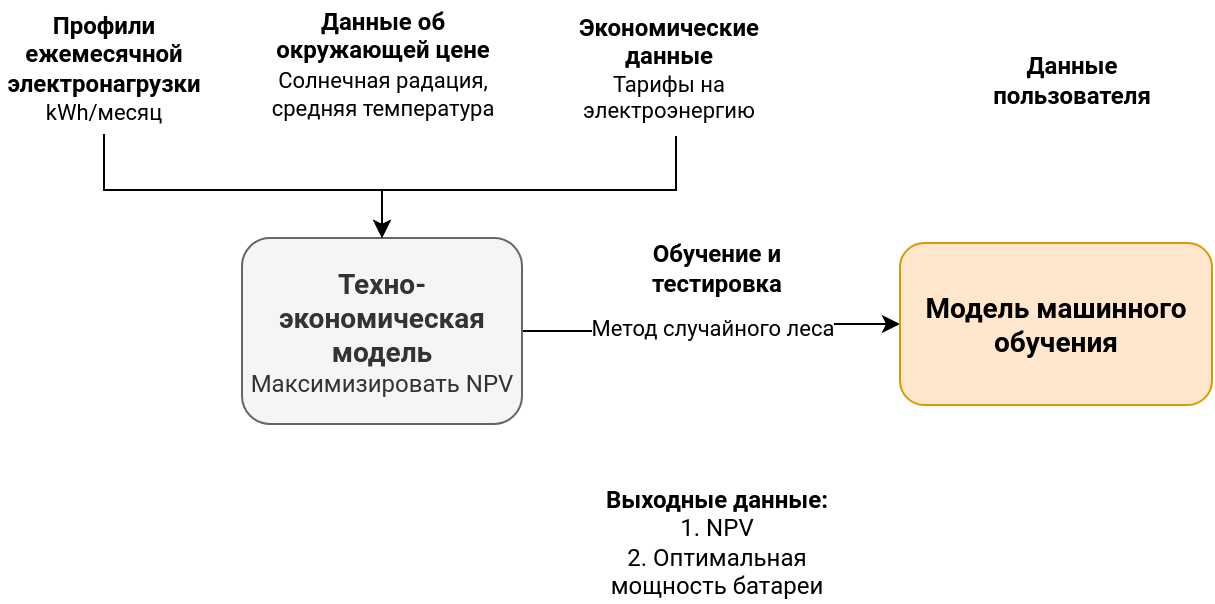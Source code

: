<mxfile version="24.2.1" type="github">
  <diagram name="Страница — 1" id="bUhI-S3JzoWvQIC03vQt">
    <mxGraphModel dx="875" dy="479" grid="0" gridSize="10" guides="1" tooltips="1" connect="1" arrows="1" fold="1" page="1" pageScale="1" pageWidth="827" pageHeight="1169" background="none" math="0" shadow="0">
      <root>
        <mxCell id="0" />
        <mxCell id="1" parent="0" />
        <mxCell id="RO9LB5Rkg9tVt4dNuRQN-10" value="Метод случайного леса" style="edgeStyle=orthogonalEdgeStyle;rounded=0;orthogonalLoop=1;jettySize=auto;html=1;fontFamily=Roboto;fontSource=https%3A%2F%2Ffonts.googleapis.com%2Fcss%3Ffamily%3DRoboto;" edge="1" parent="1" source="RO9LB5Rkg9tVt4dNuRQN-2" target="RO9LB5Rkg9tVt4dNuRQN-3">
          <mxGeometry relative="1" as="geometry" />
        </mxCell>
        <mxCell id="RO9LB5Rkg9tVt4dNuRQN-2" value="&lt;font size=&quot;1&quot;&gt;&lt;b style=&quot;font-size: 14px;&quot;&gt;Техно-экономическая модель&lt;/b&gt;&lt;/font&gt;&lt;div&gt;&lt;font&gt;Максимизировать NPV&lt;/font&gt;&lt;/div&gt;" style="rounded=1;whiteSpace=wrap;html=1;fontFamily=Roboto;fillColor=#f5f5f5;fontColor=#333333;strokeColor=#666666;fontSource=https%3A%2F%2Ffonts.googleapis.com%2Fcss%3Ffamily%3DRoboto;" vertex="1" parent="1">
          <mxGeometry x="187" y="293" width="140" height="93" as="geometry" />
        </mxCell>
        <mxCell id="RO9LB5Rkg9tVt4dNuRQN-3" value="&lt;b&gt;&lt;font style=&quot;font-size: 14px;&quot;&gt;Модель машинного обучения&lt;/font&gt;&lt;/b&gt;" style="rounded=1;whiteSpace=wrap;html=1;fontFamily=Roboto;fillColor=#ffe6cc;strokeColor=#d79b00;fontSource=https%3A%2F%2Ffonts.googleapis.com%2Fcss%3Ffamily%3DRoboto;" vertex="1" parent="1">
          <mxGeometry x="516" y="295.5" width="156" height="81" as="geometry" />
        </mxCell>
        <mxCell id="RO9LB5Rkg9tVt4dNuRQN-6" value="&lt;b&gt;Данные об окружающей цене&lt;/b&gt;&lt;div&gt;&lt;font style=&quot;font-size: 11px;&quot;&gt;Солнечная радация, средняя температура&lt;/font&gt;&lt;/div&gt;" style="text;html=1;align=center;verticalAlign=middle;whiteSpace=wrap;rounded=0;fontFamily=Roboto;fontSource=https%3A%2F%2Ffonts.googleapis.com%2Fcss%3Ffamily%3DRoboto;" vertex="1" parent="1">
          <mxGeometry x="192.5" y="174" width="129" height="63" as="geometry" />
        </mxCell>
        <mxCell id="RO9LB5Rkg9tVt4dNuRQN-15" style="edgeStyle=orthogonalEdgeStyle;rounded=0;orthogonalLoop=1;jettySize=auto;html=1;entryX=0.5;entryY=0;entryDx=0;entryDy=0;fontFamily=Roboto;fontSource=https%3A%2F%2Ffonts.googleapis.com%2Fcss%3Ffamily%3DRoboto;" edge="1" parent="1" source="RO9LB5Rkg9tVt4dNuRQN-7" target="RO9LB5Rkg9tVt4dNuRQN-2">
          <mxGeometry relative="1" as="geometry">
            <Array as="points">
              <mxPoint x="118" y="269" />
              <mxPoint x="257" y="269" />
            </Array>
          </mxGeometry>
        </mxCell>
        <mxCell id="RO9LB5Rkg9tVt4dNuRQN-7" value="&lt;b&gt;Профили ежемесячной электронагрузки&lt;/b&gt;&lt;div&gt;&lt;font style=&quot;font-size: 11px;&quot;&gt;kWh/месяц&lt;/font&gt;&lt;/div&gt;" style="text;html=1;align=center;verticalAlign=middle;whiteSpace=wrap;rounded=0;fontFamily=Roboto;fontSource=https%3A%2F%2Ffonts.googleapis.com%2Fcss%3Ffamily%3DRoboto;" vertex="1" parent="1">
          <mxGeometry x="66" y="175" width="104" height="66" as="geometry" />
        </mxCell>
        <mxCell id="RO9LB5Rkg9tVt4dNuRQN-14" style="edgeStyle=orthogonalEdgeStyle;rounded=0;orthogonalLoop=1;jettySize=auto;html=1;fontFamily=Roboto;fontSource=https%3A%2F%2Ffonts.googleapis.com%2Fcss%3Ffamily%3DRoboto;" edge="1" parent="1" source="RO9LB5Rkg9tVt4dNuRQN-8" target="RO9LB5Rkg9tVt4dNuRQN-2">
          <mxGeometry relative="1" as="geometry">
            <Array as="points">
              <mxPoint x="404" y="269" />
              <mxPoint x="257" y="269" />
            </Array>
          </mxGeometry>
        </mxCell>
        <mxCell id="RO9LB5Rkg9tVt4dNuRQN-8" value="&lt;b style=&quot;&quot;&gt;&lt;font style=&quot;font-size: 12px;&quot;&gt;Экономические данные&lt;/font&gt;&lt;/b&gt;&lt;div style=&quot;font-size: 11px;&quot;&gt;&lt;font style=&quot;font-size: 11px;&quot;&gt;Тарифы на электроэнергию&lt;/font&gt;&lt;/div&gt;" style="text;html=1;align=center;verticalAlign=middle;whiteSpace=wrap;rounded=0;fontFamily=Roboto;fontSource=https%3A%2F%2Ffonts.googleapis.com%2Fcss%3Ffamily%3DRoboto;" vertex="1" parent="1">
          <mxGeometry x="332" y="174" width="137" height="68" as="geometry" />
        </mxCell>
        <mxCell id="RO9LB5Rkg9tVt4dNuRQN-17" value="&lt;b&gt;&lt;font data-font-src=&quot;https://fonts.googleapis.com/css?family=Roboto&quot;&gt;Данные пользователя&lt;/font&gt;&lt;/b&gt;" style="text;html=1;align=center;verticalAlign=middle;whiteSpace=wrap;rounded=0;fontFamily=Roboto;fontSource=https%3A%2F%2Ffonts.googleapis.com%2Fcss%3Ffamily%3DRoboto;" vertex="1" parent="1">
          <mxGeometry x="572" y="199" width="60" height="30" as="geometry" />
        </mxCell>
        <mxCell id="RO9LB5Rkg9tVt4dNuRQN-18" value="&lt;b&gt;Обучение и тестировка&lt;/b&gt;" style="text;html=1;align=center;verticalAlign=middle;whiteSpace=wrap;rounded=0;fontFamily=Roboto;fontSource=https%3A%2F%2Ffonts.googleapis.com%2Fcss%3Ffamily%3DRoboto;" vertex="1" parent="1">
          <mxGeometry x="372" y="293" width="105" height="30" as="geometry" />
        </mxCell>
        <mxCell id="RO9LB5Rkg9tVt4dNuRQN-20" value="&lt;b&gt;Выходные данные:&lt;/b&gt;&lt;div&gt;1. NPV&lt;/div&gt;&lt;div&gt;2. Оптимальная мощность батареи&lt;/div&gt;" style="text;html=1;align=center;verticalAlign=middle;whiteSpace=wrap;rounded=0;fontFamily=Roboto;fontSource=https%3A%2F%2Ffonts.googleapis.com%2Fcss%3Ffamily%3DRoboto;" vertex="1" parent="1">
          <mxGeometry x="356" y="415" width="137" height="60" as="geometry" />
        </mxCell>
      </root>
    </mxGraphModel>
  </diagram>
</mxfile>
